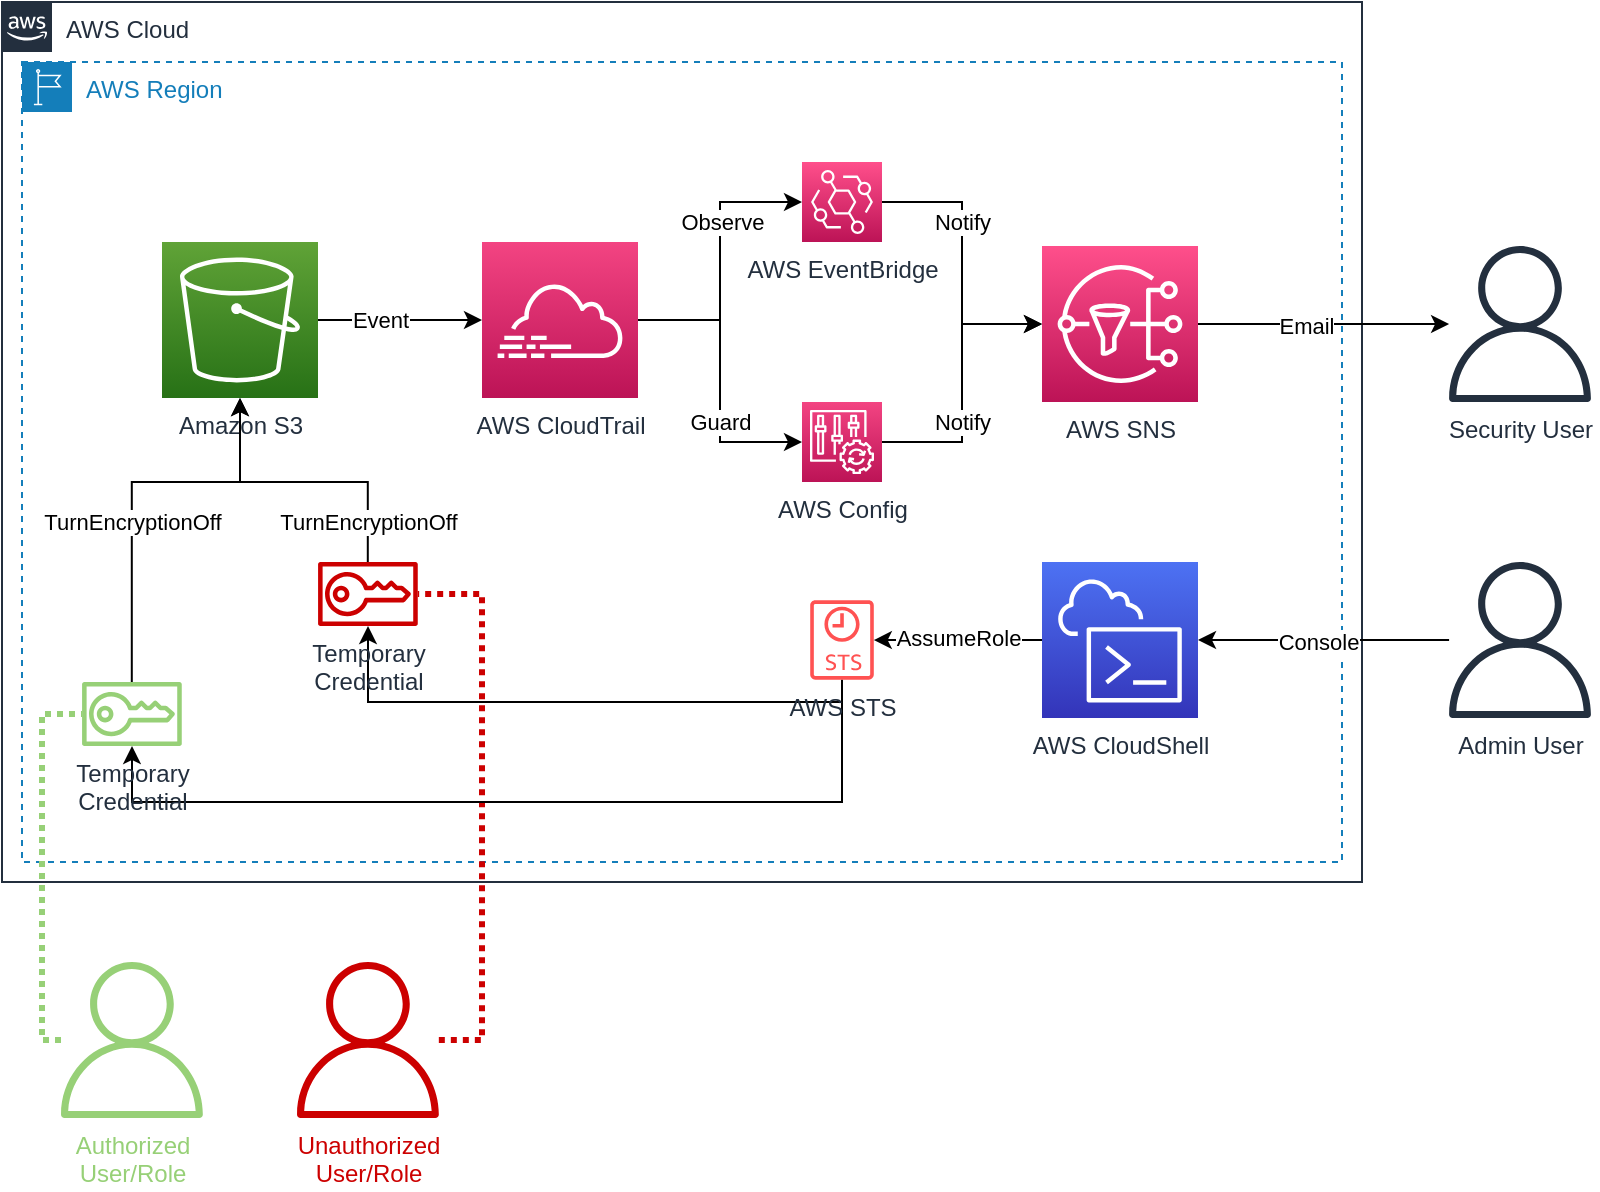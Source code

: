 <mxfile version="15.4.0" type="device"><diagram id="Bv-gd8HwqSWzunqZlA5W" name="Page-1"><mxGraphModel dx="1406" dy="736" grid="1" gridSize="10" guides="1" tooltips="1" connect="1" arrows="1" fold="1" page="1" pageScale="1" pageWidth="850" pageHeight="1100" math="0" shadow="0"><root><mxCell id="0"/><mxCell id="1" parent="0"/><mxCell id="RG5rcyg_An_Odtp8znTc-1" value="AWS Cloud" style="points=[[0,0],[0.25,0],[0.5,0],[0.75,0],[1,0],[1,0.25],[1,0.5],[1,0.75],[1,1],[0.75,1],[0.5,1],[0.25,1],[0,1],[0,0.75],[0,0.5],[0,0.25]];outlineConnect=0;gradientColor=none;html=1;whiteSpace=wrap;fontSize=12;fontStyle=0;shape=mxgraph.aws4.group;grIcon=mxgraph.aws4.group_aws_cloud_alt;strokeColor=#232F3E;fillColor=none;verticalAlign=top;align=left;spacingLeft=30;fontColor=#232F3E;dashed=0;" vertex="1" parent="1"><mxGeometry x="80" y="80" width="680" height="440" as="geometry"/></mxCell><mxCell id="RG5rcyg_An_Odtp8znTc-2" value="AWS Region" style="points=[[0,0],[0.25,0],[0.5,0],[0.75,0],[1,0],[1,0.25],[1,0.5],[1,0.75],[1,1],[0.75,1],[0.5,1],[0.25,1],[0,1],[0,0.75],[0,0.5],[0,0.25]];outlineConnect=0;gradientColor=none;html=1;whiteSpace=wrap;fontSize=12;fontStyle=0;shape=mxgraph.aws4.group;grIcon=mxgraph.aws4.group_region;strokeColor=#147EBA;fillColor=none;verticalAlign=top;align=left;spacingLeft=30;fontColor=#147EBA;dashed=1;" vertex="1" parent="1"><mxGeometry x="90" y="110" width="660" height="400" as="geometry"/></mxCell><mxCell id="RG5rcyg_An_Odtp8znTc-24" style="edgeStyle=orthogonalEdgeStyle;rounded=0;orthogonalLoop=1;jettySize=auto;html=1;" edge="1" parent="1" source="RG5rcyg_An_Odtp8znTc-3" target="RG5rcyg_An_Odtp8znTc-8"><mxGeometry relative="1" as="geometry"/></mxCell><mxCell id="RG5rcyg_An_Odtp8znTc-25" value="Event" style="edgeLabel;html=1;align=center;verticalAlign=middle;resizable=0;points=[];" vertex="1" connectable="0" parent="RG5rcyg_An_Odtp8znTc-24"><mxGeometry x="-0.244" relative="1" as="geometry"><mxPoint as="offset"/></mxGeometry></mxCell><mxCell id="RG5rcyg_An_Odtp8znTc-3" value="Amazon S3" style="sketch=0;points=[[0,0,0],[0.25,0,0],[0.5,0,0],[0.75,0,0],[1,0,0],[0,1,0],[0.25,1,0],[0.5,1,0],[0.75,1,0],[1,1,0],[0,0.25,0],[0,0.5,0],[0,0.75,0],[1,0.25,0],[1,0.5,0],[1,0.75,0]];outlineConnect=0;fontColor=#232F3E;gradientColor=#60A337;gradientDirection=north;fillColor=#277116;strokeColor=#ffffff;dashed=0;verticalLabelPosition=bottom;verticalAlign=top;align=center;html=1;fontSize=12;fontStyle=0;aspect=fixed;shape=mxgraph.aws4.resourceIcon;resIcon=mxgraph.aws4.s3;" vertex="1" parent="1"><mxGeometry x="160" y="200" width="78" height="78" as="geometry"/></mxCell><mxCell id="RG5rcyg_An_Odtp8znTc-38" style="edgeStyle=orthogonalEdgeStyle;rounded=0;orthogonalLoop=1;jettySize=auto;html=1;" edge="1" parent="1" source="RG5rcyg_An_Odtp8znTc-5" target="RG5rcyg_An_Odtp8znTc-14"><mxGeometry relative="1" as="geometry"/></mxCell><mxCell id="RG5rcyg_An_Odtp8znTc-39" value="AssumeRole" style="edgeLabel;html=1;align=center;verticalAlign=middle;resizable=0;points=[];" vertex="1" connectable="0" parent="RG5rcyg_An_Odtp8znTc-38"><mxGeometry x="-0.002" y="-1" relative="1" as="geometry"><mxPoint as="offset"/></mxGeometry></mxCell><mxCell id="RG5rcyg_An_Odtp8znTc-5" value="AWS CloudShell" style="sketch=0;points=[[0,0,0],[0.25,0,0],[0.5,0,0],[0.75,0,0],[1,0,0],[0,1,0],[0.25,1,0],[0.5,1,0],[0.75,1,0],[1,1,0],[0,0.25,0],[0,0.5,0],[0,0.75,0],[1,0.25,0],[1,0.5,0],[1,0.75,0]];outlineConnect=0;fontColor=#232F3E;gradientColor=#4D72F3;gradientDirection=north;fillColor=#3334B9;strokeColor=#ffffff;dashed=0;verticalLabelPosition=bottom;verticalAlign=top;align=center;html=1;fontSize=12;fontStyle=0;aspect=fixed;shape=mxgraph.aws4.resourceIcon;resIcon=mxgraph.aws4.cloudshell;" vertex="1" parent="1"><mxGeometry x="600" y="360" width="78" height="78" as="geometry"/></mxCell><mxCell id="RG5rcyg_An_Odtp8znTc-41" style="edgeStyle=orthogonalEdgeStyle;rounded=0;orthogonalLoop=1;jettySize=auto;html=1;dashed=1;dashPattern=1 1;endArrow=none;endFill=0;strokeColor=#CC0000;strokeWidth=3;" edge="1" parent="1" source="RG5rcyg_An_Odtp8znTc-6" target="RG5rcyg_An_Odtp8znTc-17"><mxGeometry relative="1" as="geometry"><Array as="points"><mxPoint x="320" y="599"/><mxPoint x="320" y="376"/></Array></mxGeometry></mxCell><mxCell id="RG5rcyg_An_Odtp8znTc-6" value="&lt;font color=&quot;#cc0000&quot;&gt;Unauthorized&lt;br&gt;User/Role&lt;/font&gt;" style="sketch=0;outlineConnect=0;fontColor=#232F3E;gradientColor=none;fillColor=#CC0000;strokeColor=none;dashed=0;verticalLabelPosition=bottom;verticalAlign=top;align=center;html=1;fontSize=12;fontStyle=0;aspect=fixed;pointerEvents=1;shape=mxgraph.aws4.user;" vertex="1" parent="1"><mxGeometry x="223.96" y="560" width="78" height="78" as="geometry"/></mxCell><mxCell id="RG5rcyg_An_Odtp8znTc-36" style="edgeStyle=orthogonalEdgeStyle;rounded=0;orthogonalLoop=1;jettySize=auto;html=1;" edge="1" parent="1" source="RG5rcyg_An_Odtp8znTc-7" target="RG5rcyg_An_Odtp8znTc-5"><mxGeometry relative="1" as="geometry"/></mxCell><mxCell id="RG5rcyg_An_Odtp8znTc-37" value="Console" style="edgeLabel;html=1;align=center;verticalAlign=middle;resizable=0;points=[];" vertex="1" connectable="0" parent="RG5rcyg_An_Odtp8znTc-36"><mxGeometry x="0.044" y="1" relative="1" as="geometry"><mxPoint as="offset"/></mxGeometry></mxCell><mxCell id="RG5rcyg_An_Odtp8znTc-7" value="Admin User" style="sketch=0;outlineConnect=0;fontColor=#232F3E;gradientColor=none;fillColor=#232F3E;strokeColor=none;dashed=0;verticalLabelPosition=bottom;verticalAlign=top;align=center;html=1;fontSize=12;fontStyle=0;aspect=fixed;pointerEvents=1;shape=mxgraph.aws4.user;" vertex="1" parent="1"><mxGeometry x="800" y="360" width="78" height="78" as="geometry"/></mxCell><mxCell id="RG5rcyg_An_Odtp8znTc-26" style="edgeStyle=orthogonalEdgeStyle;rounded=0;orthogonalLoop=1;jettySize=auto;html=1;entryX=0;entryY=0.5;entryDx=0;entryDy=0;entryPerimeter=0;" edge="1" parent="1" source="RG5rcyg_An_Odtp8znTc-8" target="RG5rcyg_An_Odtp8znTc-10"><mxGeometry relative="1" as="geometry"/></mxCell><mxCell id="RG5rcyg_An_Odtp8znTc-28" value="Observe" style="edgeLabel;html=1;align=center;verticalAlign=middle;resizable=0;points=[];" vertex="1" connectable="0" parent="RG5rcyg_An_Odtp8znTc-26"><mxGeometry x="0.007" y="-1" relative="1" as="geometry"><mxPoint y="-19" as="offset"/></mxGeometry></mxCell><mxCell id="RG5rcyg_An_Odtp8znTc-27" style="edgeStyle=orthogonalEdgeStyle;rounded=0;orthogonalLoop=1;jettySize=auto;html=1;entryX=0;entryY=0.5;entryDx=0;entryDy=0;entryPerimeter=0;" edge="1" parent="1" source="RG5rcyg_An_Odtp8znTc-8" target="RG5rcyg_An_Odtp8znTc-12"><mxGeometry relative="1" as="geometry"/></mxCell><mxCell id="RG5rcyg_An_Odtp8znTc-29" value="Guard" style="edgeLabel;html=1;align=center;verticalAlign=middle;resizable=0;points=[];" vertex="1" connectable="0" parent="RG5rcyg_An_Odtp8znTc-27"><mxGeometry x="-0.049" relative="1" as="geometry"><mxPoint y="24" as="offset"/></mxGeometry></mxCell><mxCell id="RG5rcyg_An_Odtp8znTc-8" value="AWS CloudTrail" style="sketch=0;points=[[0,0,0],[0.25,0,0],[0.5,0,0],[0.75,0,0],[1,0,0],[0,1,0],[0.25,1,0],[0.5,1,0],[0.75,1,0],[1,1,0],[0,0.25,0],[0,0.5,0],[0,0.75,0],[1,0.25,0],[1,0.5,0],[1,0.75,0]];points=[[0,0,0],[0.25,0,0],[0.5,0,0],[0.75,0,0],[1,0,0],[0,1,0],[0.25,1,0],[0.5,1,0],[0.75,1,0],[1,1,0],[0,0.25,0],[0,0.5,0],[0,0.75,0],[1,0.25,0],[1,0.5,0],[1,0.75,0]];outlineConnect=0;fontColor=#232F3E;gradientColor=#F34482;gradientDirection=north;fillColor=#BC1356;strokeColor=#ffffff;dashed=0;verticalLabelPosition=bottom;verticalAlign=top;align=center;html=1;fontSize=12;fontStyle=0;aspect=fixed;shape=mxgraph.aws4.resourceIcon;resIcon=mxgraph.aws4.cloudtrail;" vertex="1" parent="1"><mxGeometry x="320" y="200" width="78" height="78" as="geometry"/></mxCell><mxCell id="RG5rcyg_An_Odtp8znTc-40" style="edgeStyle=orthogonalEdgeStyle;rounded=0;orthogonalLoop=1;jettySize=auto;html=1;endArrow=none;endFill=0;dashed=1;strokeColor=#97D077;strokeWidth=3;dashPattern=1 1;" edge="1" parent="1" source="RG5rcyg_An_Odtp8znTc-9" target="RG5rcyg_An_Odtp8znTc-16"><mxGeometry relative="1" as="geometry"><Array as="points"><mxPoint x="100" y="599"/><mxPoint x="100" y="436"/></Array></mxGeometry></mxCell><mxCell id="RG5rcyg_An_Odtp8znTc-9" value="&lt;font color=&quot;#97d077&quot;&gt;Authorized&lt;br&gt;User/Role&lt;/font&gt;" style="sketch=0;outlineConnect=0;fontColor=#232F3E;gradientColor=none;fillColor=#97D077;strokeColor=none;dashed=0;verticalLabelPosition=bottom;verticalAlign=top;align=center;html=1;fontSize=12;fontStyle=0;aspect=fixed;pointerEvents=1;shape=mxgraph.aws4.user;" vertex="1" parent="1"><mxGeometry x="105.96" y="560" width="78" height="78" as="geometry"/></mxCell><mxCell id="RG5rcyg_An_Odtp8znTc-30" style="edgeStyle=orthogonalEdgeStyle;rounded=0;orthogonalLoop=1;jettySize=auto;html=1;entryX=0;entryY=0.5;entryDx=0;entryDy=0;entryPerimeter=0;" edge="1" parent="1" source="RG5rcyg_An_Odtp8znTc-10" target="RG5rcyg_An_Odtp8znTc-13"><mxGeometry relative="1" as="geometry"/></mxCell><mxCell id="RG5rcyg_An_Odtp8znTc-32" value="Notify" style="edgeLabel;html=1;align=center;verticalAlign=middle;resizable=0;points=[];" vertex="1" connectable="0" parent="RG5rcyg_An_Odtp8znTc-30"><mxGeometry x="-0.645" y="-3" relative="1" as="geometry"><mxPoint x="15" y="7" as="offset"/></mxGeometry></mxCell><mxCell id="RG5rcyg_An_Odtp8znTc-10" value="AWS EventBridge" style="sketch=0;points=[[0,0,0],[0.25,0,0],[0.5,0,0],[0.75,0,0],[1,0,0],[0,1,0],[0.25,1,0],[0.5,1,0],[0.75,1,0],[1,1,0],[0,0.25,0],[0,0.5,0],[0,0.75,0],[1,0.25,0],[1,0.5,0],[1,0.75,0]];outlineConnect=0;fontColor=#232F3E;gradientColor=#FF4F8B;gradientDirection=north;fillColor=#BC1356;strokeColor=#ffffff;dashed=0;verticalLabelPosition=bottom;verticalAlign=top;align=center;html=1;fontSize=12;fontStyle=0;aspect=fixed;shape=mxgraph.aws4.resourceIcon;resIcon=mxgraph.aws4.eventbridge;" vertex="1" parent="1"><mxGeometry x="480" y="160" width="40" height="40" as="geometry"/></mxCell><mxCell id="RG5rcyg_An_Odtp8znTc-31" style="edgeStyle=orthogonalEdgeStyle;rounded=0;orthogonalLoop=1;jettySize=auto;html=1;entryX=0;entryY=0.5;entryDx=0;entryDy=0;entryPerimeter=0;" edge="1" parent="1" source="RG5rcyg_An_Odtp8znTc-12" target="RG5rcyg_An_Odtp8znTc-13"><mxGeometry relative="1" as="geometry"/></mxCell><mxCell id="RG5rcyg_An_Odtp8znTc-33" value="Notify" style="edgeLabel;html=1;align=center;verticalAlign=middle;resizable=0;points=[];" vertex="1" connectable="0" parent="RG5rcyg_An_Odtp8znTc-31"><mxGeometry x="-0.281" relative="1" as="geometry"><mxPoint as="offset"/></mxGeometry></mxCell><mxCell id="RG5rcyg_An_Odtp8znTc-12" value="AWS Config" style="sketch=0;points=[[0,0,0],[0.25,0,0],[0.5,0,0],[0.75,0,0],[1,0,0],[0,1,0],[0.25,1,0],[0.5,1,0],[0.75,1,0],[1,1,0],[0,0.25,0],[0,0.5,0],[0,0.75,0],[1,0.25,0],[1,0.5,0],[1,0.75,0]];points=[[0,0,0],[0.25,0,0],[0.5,0,0],[0.75,0,0],[1,0,0],[0,1,0],[0.25,1,0],[0.5,1,0],[0.75,1,0],[1,1,0],[0,0.25,0],[0,0.5,0],[0,0.75,0],[1,0.25,0],[1,0.5,0],[1,0.75,0]];outlineConnect=0;fontColor=#232F3E;gradientColor=#F34482;gradientDirection=north;fillColor=#BC1356;strokeColor=#ffffff;dashed=0;verticalLabelPosition=bottom;verticalAlign=top;align=center;html=1;fontSize=12;fontStyle=0;aspect=fixed;shape=mxgraph.aws4.resourceIcon;resIcon=mxgraph.aws4.config;" vertex="1" parent="1"><mxGeometry x="480" y="280" width="40" height="40" as="geometry"/></mxCell><mxCell id="RG5rcyg_An_Odtp8znTc-34" style="edgeStyle=orthogonalEdgeStyle;rounded=0;orthogonalLoop=1;jettySize=auto;html=1;" edge="1" parent="1" source="RG5rcyg_An_Odtp8znTc-13" target="RG5rcyg_An_Odtp8znTc-15"><mxGeometry relative="1" as="geometry"/></mxCell><mxCell id="RG5rcyg_An_Odtp8znTc-35" value="Email" style="edgeLabel;html=1;align=center;verticalAlign=middle;resizable=0;points=[];" vertex="1" connectable="0" parent="RG5rcyg_An_Odtp8znTc-34"><mxGeometry x="-0.14" y="-1" relative="1" as="geometry"><mxPoint as="offset"/></mxGeometry></mxCell><mxCell id="RG5rcyg_An_Odtp8znTc-13" value="AWS SNS" style="sketch=0;points=[[0,0,0],[0.25,0,0],[0.5,0,0],[0.75,0,0],[1,0,0],[0,1,0],[0.25,1,0],[0.5,1,0],[0.75,1,0],[1,1,0],[0,0.25,0],[0,0.5,0],[0,0.75,0],[1,0.25,0],[1,0.5,0],[1,0.75,0]];outlineConnect=0;fontColor=#232F3E;gradientColor=#FF4F8B;gradientDirection=north;fillColor=#BC1356;strokeColor=#ffffff;dashed=0;verticalLabelPosition=bottom;verticalAlign=top;align=center;html=1;fontSize=12;fontStyle=0;aspect=fixed;shape=mxgraph.aws4.resourceIcon;resIcon=mxgraph.aws4.sns;" vertex="1" parent="1"><mxGeometry x="600" y="202" width="78" height="78" as="geometry"/></mxCell><mxCell id="RG5rcyg_An_Odtp8znTc-18" style="edgeStyle=orthogonalEdgeStyle;rounded=0;orthogonalLoop=1;jettySize=auto;html=1;" edge="1" parent="1" source="RG5rcyg_An_Odtp8znTc-14" target="RG5rcyg_An_Odtp8znTc-16"><mxGeometry relative="1" as="geometry"><Array as="points"><mxPoint x="500" y="480"/><mxPoint x="145" y="480"/></Array></mxGeometry></mxCell><mxCell id="RG5rcyg_An_Odtp8znTc-19" style="edgeStyle=orthogonalEdgeStyle;rounded=0;orthogonalLoop=1;jettySize=auto;html=1;" edge="1" parent="1" source="RG5rcyg_An_Odtp8znTc-14" target="RG5rcyg_An_Odtp8znTc-17"><mxGeometry relative="1" as="geometry"><Array as="points"><mxPoint x="500" y="430"/><mxPoint x="263" y="430"/></Array></mxGeometry></mxCell><mxCell id="RG5rcyg_An_Odtp8znTc-14" value="AWS STS" style="sketch=0;outlineConnect=0;fontColor=#232F3E;gradientColor=none;fillColor=#FF5252;strokeColor=none;dashed=0;verticalLabelPosition=bottom;verticalAlign=top;align=center;html=1;fontSize=12;fontStyle=0;aspect=fixed;pointerEvents=1;shape=mxgraph.aws4.sts_alternate;" vertex="1" parent="1"><mxGeometry x="484.11" y="379" width="31.79" height="40" as="geometry"/></mxCell><mxCell id="RG5rcyg_An_Odtp8znTc-15" value="Security User" style="sketch=0;outlineConnect=0;fontColor=#232F3E;gradientColor=none;fillColor=#232F3E;strokeColor=none;dashed=0;verticalLabelPosition=bottom;verticalAlign=top;align=center;html=1;fontSize=12;fontStyle=0;aspect=fixed;pointerEvents=1;shape=mxgraph.aws4.user;" vertex="1" parent="1"><mxGeometry x="800" y="202" width="78" height="78" as="geometry"/></mxCell><mxCell id="RG5rcyg_An_Odtp8znTc-20" style="edgeStyle=orthogonalEdgeStyle;rounded=0;orthogonalLoop=1;jettySize=auto;html=1;" edge="1" parent="1" source="RG5rcyg_An_Odtp8znTc-16" target="RG5rcyg_An_Odtp8znTc-3"><mxGeometry relative="1" as="geometry"><Array as="points"><mxPoint x="145" y="320"/><mxPoint x="199" y="320"/></Array></mxGeometry></mxCell><mxCell id="RG5rcyg_An_Odtp8znTc-22" value="TurnEncryptionOff" style="edgeLabel;html=1;align=center;verticalAlign=middle;resizable=0;points=[];" vertex="1" connectable="0" parent="RG5rcyg_An_Odtp8znTc-20"><mxGeometry x="-0.48" relative="1" as="geometry"><mxPoint y="-29" as="offset"/></mxGeometry></mxCell><mxCell id="RG5rcyg_An_Odtp8znTc-16" value="Temporary&lt;br&gt;Credential" style="sketch=0;outlineConnect=0;fontColor=#232F3E;gradientColor=none;fillColor=#97D077;strokeColor=none;dashed=0;verticalLabelPosition=bottom;verticalAlign=top;align=center;html=1;fontSize=12;fontStyle=0;aspect=fixed;pointerEvents=1;shape=mxgraph.aws4.sts;" vertex="1" parent="1"><mxGeometry x="120" y="420" width="49.92" height="32" as="geometry"/></mxCell><mxCell id="RG5rcyg_An_Odtp8znTc-21" style="edgeStyle=orthogonalEdgeStyle;rounded=0;orthogonalLoop=1;jettySize=auto;html=1;" edge="1" parent="1" source="RG5rcyg_An_Odtp8znTc-17" target="RG5rcyg_An_Odtp8znTc-3"><mxGeometry relative="1" as="geometry"><Array as="points"><mxPoint x="263" y="320"/><mxPoint x="199" y="320"/></Array></mxGeometry></mxCell><mxCell id="RG5rcyg_An_Odtp8znTc-23" value="TurnEncryptionOff" style="edgeLabel;html=1;align=center;verticalAlign=middle;resizable=0;points=[];" vertex="1" connectable="0" parent="RG5rcyg_An_Odtp8znTc-21"><mxGeometry x="-0.685" relative="1" as="geometry"><mxPoint y="3" as="offset"/></mxGeometry></mxCell><mxCell id="RG5rcyg_An_Odtp8znTc-17" value="Temporary&lt;br&gt;Credential" style="sketch=0;outlineConnect=0;fontColor=#232F3E;gradientColor=none;fillColor=#CC0000;strokeColor=none;dashed=0;verticalLabelPosition=bottom;verticalAlign=top;align=center;html=1;fontSize=12;fontStyle=0;aspect=fixed;pointerEvents=1;shape=mxgraph.aws4.sts;" vertex="1" parent="1"><mxGeometry x="238" y="360" width="49.92" height="32" as="geometry"/></mxCell></root></mxGraphModel></diagram></mxfile>